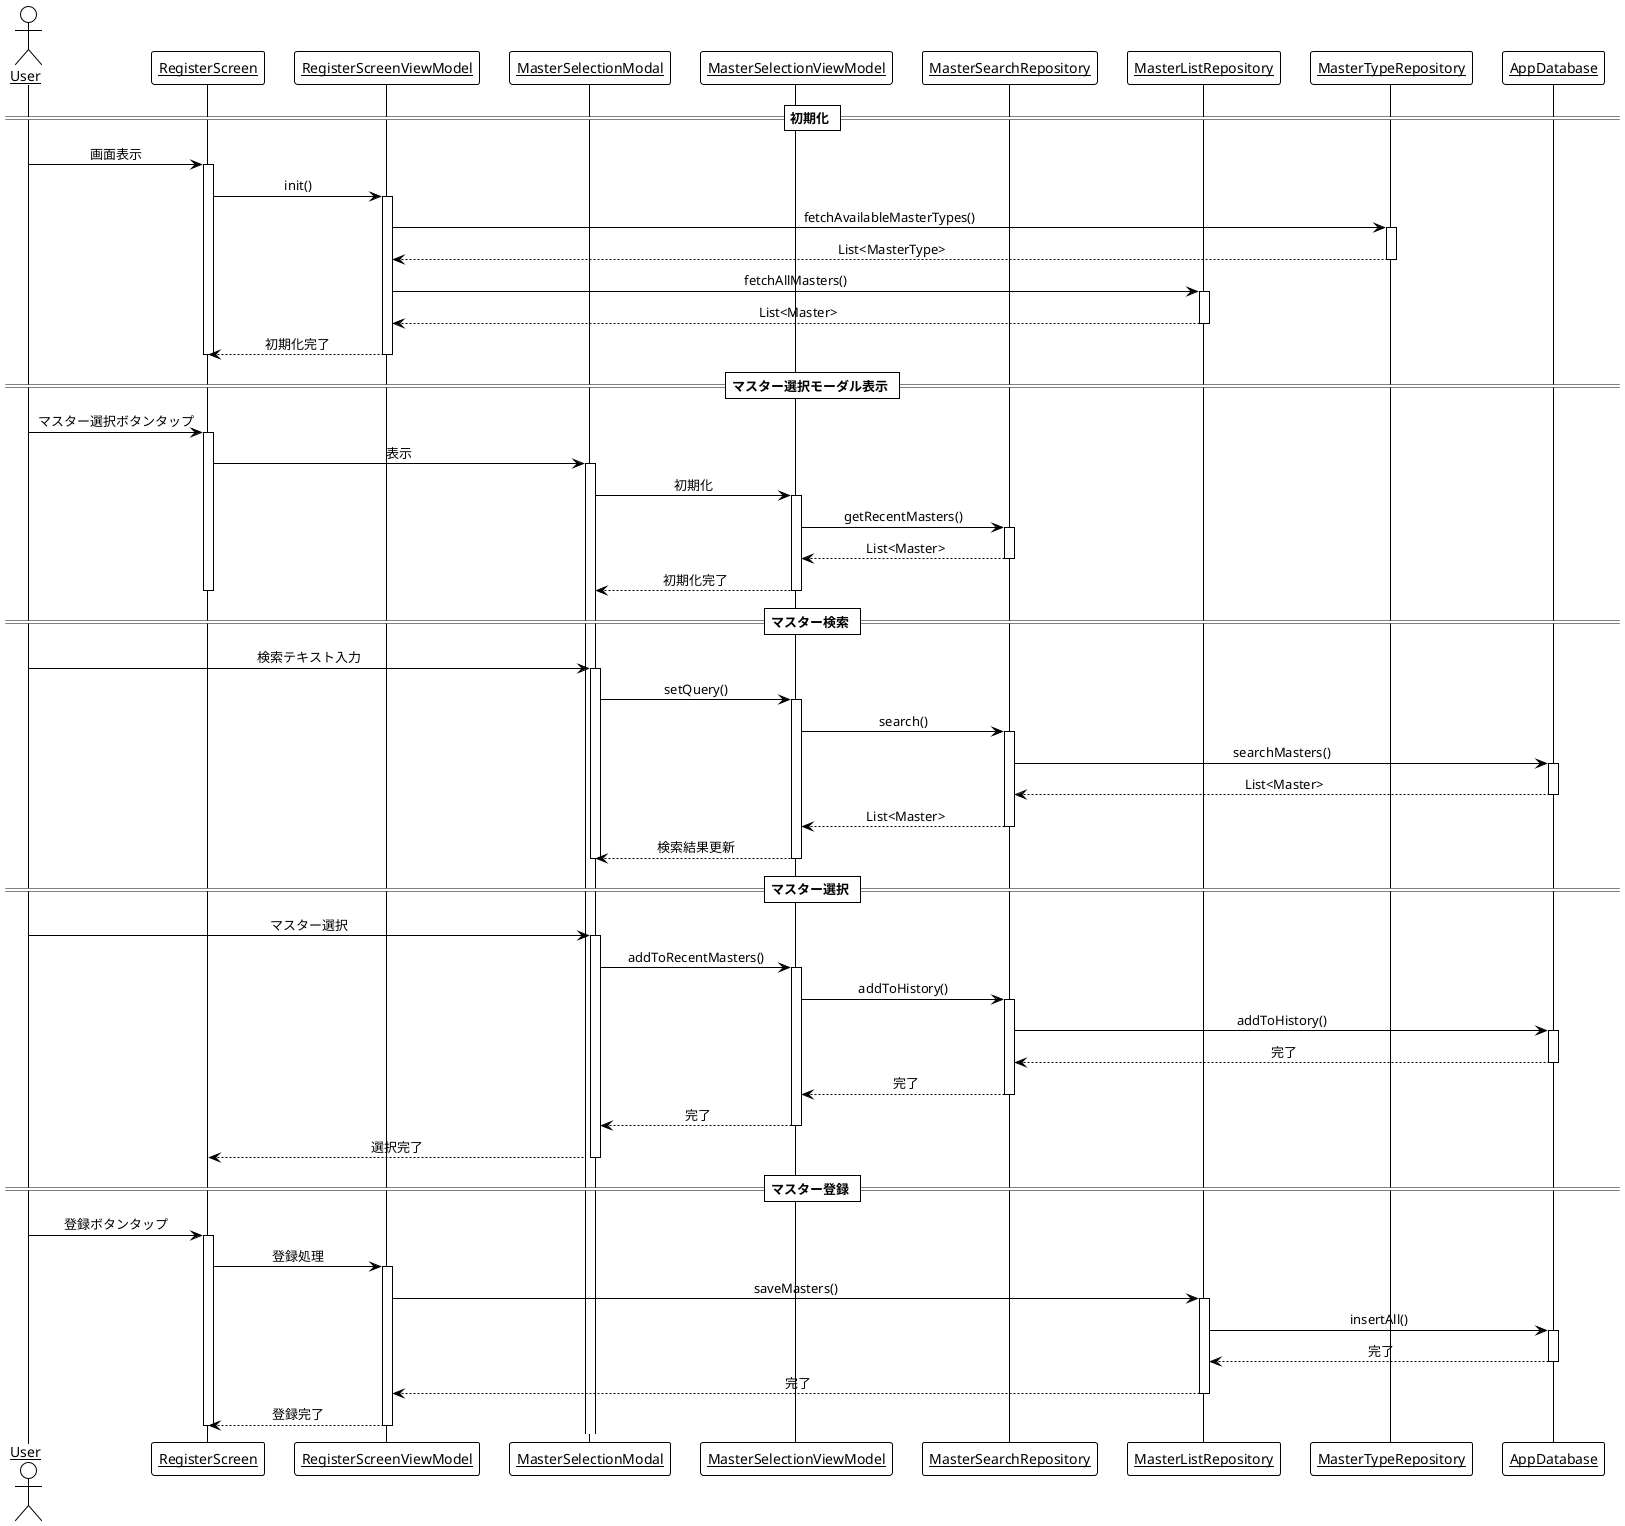@startuml
!theme plain
skinparam sequenceMessageAlign center
skinparam sequenceParticipant underline

actor User
participant "RegisterScreen" as RS
participant "RegisterScreenViewModel" as RSVM
participant "MasterSelectionModal" as MSM
participant "MasterSelectionViewModel" as MSVM
participant "MasterSearchRepository" as MSR
participant "MasterListRepository" as MLR
participant "MasterTypeRepository" as MTR
participant "AppDatabase" as DB

== 初期化 ==
User -> RS: 画面表示
activate RS
RS -> RSVM: init()
activate RSVM
RSVM -> MTR: fetchAvailableMasterTypes()
activate MTR
MTR --> RSVM: List<MasterType>
deactivate MTR
RSVM -> MLR: fetchAllMasters()
activate MLR
MLR --> RSVM: List<Master>
deactivate MLR
RSVM --> RS: 初期化完了
deactivate RSVM
deactivate RS

== マスター選択モーダル表示 ==
User -> RS: マスター選択ボタンタップ
activate RS
RS -> MSM: 表示
activate MSM
MSM -> MSVM: 初期化
activate MSVM
MSVM -> MSR: getRecentMasters()
activate MSR
MSR --> MSVM: List<Master>
deactivate MSR
MSVM --> MSM: 初期化完了
deactivate MSVM
deactivate RS

== マスター検索 ==
User -> MSM: 検索テキスト入力
activate MSM
MSM -> MSVM: setQuery()
activate MSVM
MSVM -> MSR: search()
activate MSR
MSR -> DB: searchMasters()
activate DB
DB --> MSR: List<Master>
deactivate DB
MSR --> MSVM: List<Master>
deactivate MSR
MSVM --> MSM: 検索結果更新
deactivate MSVM
deactivate MSM

== マスター選択 ==
User -> MSM: マスター選択
activate MSM
MSM -> MSVM: addToRecentMasters()
activate MSVM
MSVM -> MSR: addToHistory()
activate MSR
MSR -> DB: addToHistory()
activate DB
DB --> MSR: 完了
deactivate DB
MSR --> MSVM: 完了
deactivate MSR
MSVM --> MSM: 完了
deactivate MSVM
MSM --> RS: 選択完了
deactivate MSM

== マスター登録 ==
User -> RS: 登録ボタンタップ
activate RS
RS -> RSVM: 登録処理
activate RSVM
RSVM -> MLR: saveMasters()
activate MLR
MLR -> DB: insertAll()
activate DB
DB --> MLR: 完了
deactivate DB
MLR --> RSVM: 完了
deactivate MLR
RSVM --> RS: 登録完了
deactivate RSVM
deactivate RS

@enduml 